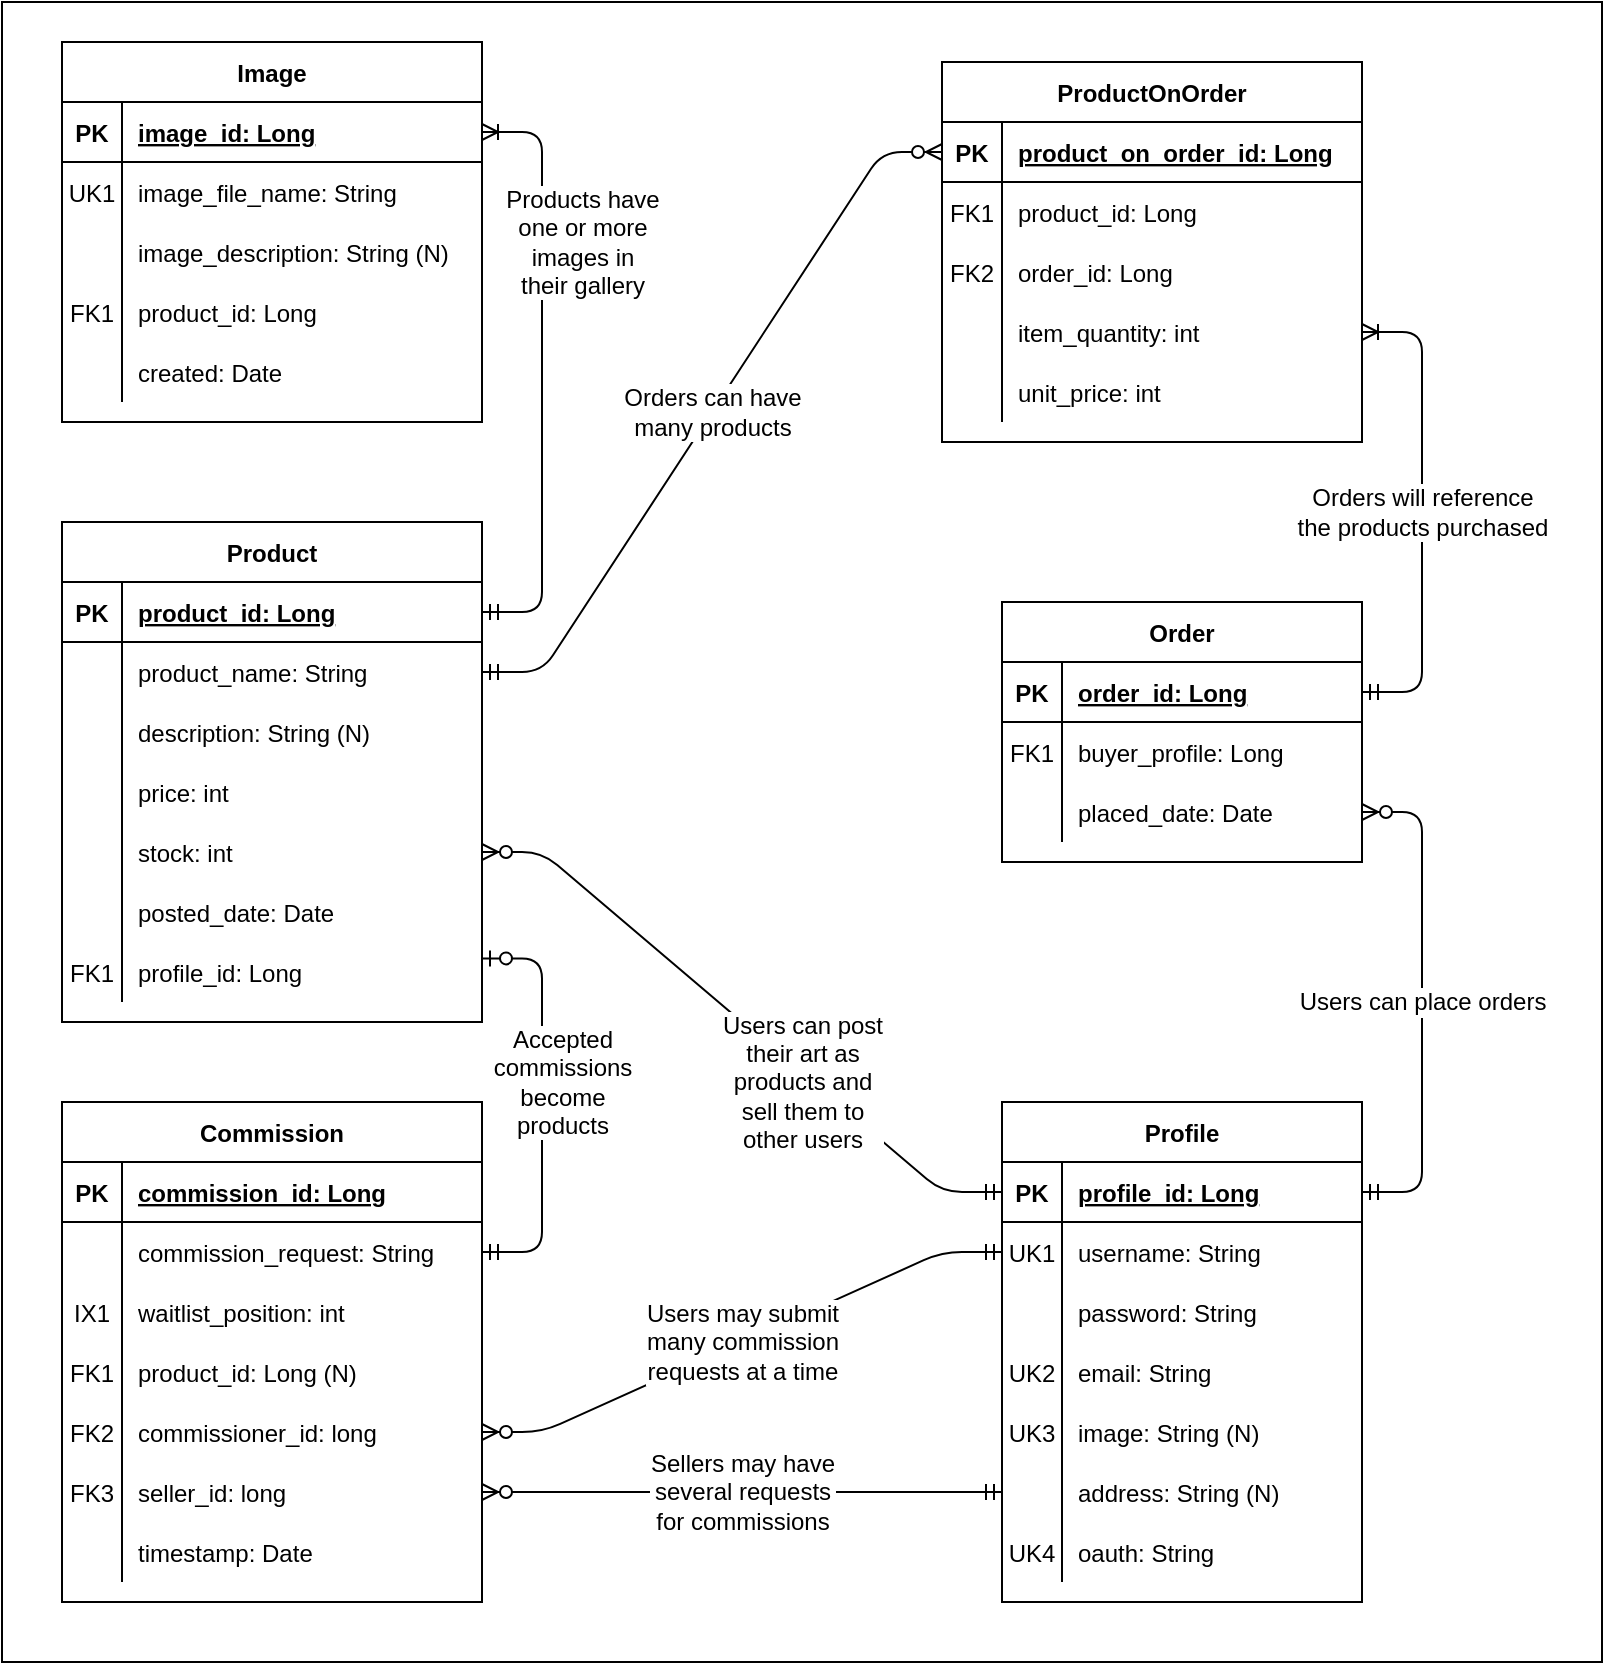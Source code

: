 <mxfile version="13.8.6" type="device"><diagram id="R2lEEEUBdFMjLlhIrx00" name="Page-1"><mxGraphModel dx="-278" dy="1862" grid="1" gridSize="10" guides="1" tooltips="1" connect="1" arrows="1" fold="1" page="1" pageScale="1" pageWidth="850" pageHeight="1100" math="0" shadow="0" extFonts="Permanent Marker^https://fonts.googleapis.com/css?family=Permanent+Marker"><root><mxCell id="0"/><mxCell id="1" parent="0"/><mxCell id="XeQUEniWbdZxxyKvt_oI-1" value="" style="rounded=0;whiteSpace=wrap;html=1;" parent="1" vertex="1"><mxGeometry x="2000" y="-40" width="800" height="830" as="geometry"/></mxCell><mxCell id="XeQUEniWbdZxxyKvt_oI-2" value="Users can place orders" style="edgeStyle=entityRelationEdgeStyle;fontSize=12;html=1;endArrow=ERzeroToMany;startArrow=ERmandOne;exitX=1;exitY=0.5;exitDx=0;exitDy=0;entryX=1;entryY=0.5;entryDx=0;entryDy=0;" parent="1" source="XeQUEniWbdZxxyKvt_oI-36" target="XeQUEniWbdZxxyKvt_oI-32" edge="1"><mxGeometry width="100" height="100" relative="1" as="geometry"><mxPoint x="2610" y="380" as="sourcePoint"/><mxPoint x="2560" y="395" as="targetPoint"/></mxGeometry></mxCell><mxCell id="XeQUEniWbdZxxyKvt_oI-3" value="Users can post&lt;br&gt;their art as&lt;br&gt;products and&lt;br&gt;sell them to&lt;br&gt;other users" style="edgeStyle=entityRelationEdgeStyle;fontSize=12;html=1;endArrow=ERzeroToMany;startArrow=ERmandOne;exitX=0;exitY=0.5;exitDx=0;exitDy=0;entryX=1;entryY=0.5;entryDx=0;entryDy=0;" parent="1" source="XeQUEniWbdZxxyKvt_oI-36" target="XeQUEniWbdZxxyKvt_oI-70" edge="1"><mxGeometry x="-0.262" y="3" width="100" height="100" relative="1" as="geometry"><mxPoint x="2450" y="530" as="sourcePoint"/><mxPoint x="2270" y="245" as="targetPoint"/><mxPoint as="offset"/></mxGeometry></mxCell><mxCell id="XeQUEniWbdZxxyKvt_oI-6" value="Orders will reference&lt;br&gt;the products purchased" style="edgeStyle=entityRelationEdgeStyle;fontSize=12;html=1;endArrow=ERoneToMany;entryX=1;entryY=0.5;entryDx=0;entryDy=0;exitX=1;exitY=0.5;exitDx=0;exitDy=0;startArrow=ERmandOne;startFill=0;" parent="1" source="XeQUEniWbdZxxyKvt_oI-26" target="XeQUEniWbdZxxyKvt_oI-19" edge="1"><mxGeometry width="100" height="100" relative="1" as="geometry"><mxPoint x="2720" y="115" as="sourcePoint"/><mxPoint x="2620" y="-95" as="targetPoint"/></mxGeometry></mxCell><mxCell id="XeQUEniWbdZxxyKvt_oI-7" value="Products have&lt;br&gt;one or more&lt;br&gt;images in&lt;br&gt;their gallery" style="edgeStyle=entityRelationEdgeStyle;fontSize=12;html=1;endArrow=ERoneToMany;startArrow=ERmandOne;exitX=1;exitY=0.5;exitDx=0;exitDy=0;entryX=1;entryY=0.5;entryDx=0;entryDy=0;" parent="1" source="XeQUEniWbdZxxyKvt_oI-58" target="XeQUEniWbdZxxyKvt_oI-99" edge="1"><mxGeometry x="0.433" y="-20" width="100" height="100" relative="1" as="geometry"><mxPoint x="2300" y="40" as="sourcePoint"/><mxPoint x="2400" y="-60" as="targetPoint"/><mxPoint as="offset"/></mxGeometry></mxCell><mxCell id="XeQUEniWbdZxxyKvt_oI-9" value="ProductOnOrder" style="shape=table;startSize=30;container=1;collapsible=1;childLayout=tableLayout;fixedRows=1;rowLines=0;fontStyle=1;align=center;resizeLast=1;" parent="1" vertex="1"><mxGeometry x="2470" y="-10" width="210" height="190" as="geometry"/></mxCell><mxCell id="XeQUEniWbdZxxyKvt_oI-10" value="" style="shape=partialRectangle;collapsible=0;dropTarget=0;pointerEvents=0;fillColor=none;top=0;left=0;bottom=1;right=0;points=[[0,0.5],[1,0.5]];portConstraint=eastwest;" parent="XeQUEniWbdZxxyKvt_oI-9" vertex="1"><mxGeometry y="30" width="210" height="30" as="geometry"/></mxCell><mxCell id="XeQUEniWbdZxxyKvt_oI-11" value="PK" style="shape=partialRectangle;connectable=0;fillColor=none;top=0;left=0;bottom=0;right=0;fontStyle=1;overflow=hidden;" parent="XeQUEniWbdZxxyKvt_oI-10" vertex="1"><mxGeometry width="30" height="30" as="geometry"/></mxCell><mxCell id="XeQUEniWbdZxxyKvt_oI-12" value="product_on_order_id: Long" style="shape=partialRectangle;connectable=0;fillColor=none;top=0;left=0;bottom=0;right=0;align=left;spacingLeft=6;fontStyle=5;overflow=hidden;" parent="XeQUEniWbdZxxyKvt_oI-10" vertex="1"><mxGeometry x="30" width="180" height="30" as="geometry"/></mxCell><mxCell id="XeQUEniWbdZxxyKvt_oI-13" value="" style="shape=partialRectangle;collapsible=0;dropTarget=0;pointerEvents=0;fillColor=none;top=0;left=0;bottom=0;right=0;points=[[0,0.5],[1,0.5]];portConstraint=eastwest;" parent="XeQUEniWbdZxxyKvt_oI-9" vertex="1"><mxGeometry y="60" width="210" height="30" as="geometry"/></mxCell><mxCell id="XeQUEniWbdZxxyKvt_oI-14" value="FK1" style="shape=partialRectangle;connectable=0;fillColor=none;top=0;left=0;bottom=0;right=0;editable=1;overflow=hidden;" parent="XeQUEniWbdZxxyKvt_oI-13" vertex="1"><mxGeometry width="30" height="30" as="geometry"/></mxCell><mxCell id="XeQUEniWbdZxxyKvt_oI-15" value="product_id: Long" style="shape=partialRectangle;connectable=0;fillColor=none;top=0;left=0;bottom=0;right=0;align=left;spacingLeft=6;overflow=hidden;" parent="XeQUEniWbdZxxyKvt_oI-13" vertex="1"><mxGeometry x="30" width="180" height="30" as="geometry"/></mxCell><mxCell id="XeQUEniWbdZxxyKvt_oI-16" value="" style="shape=partialRectangle;collapsible=0;dropTarget=0;pointerEvents=0;fillColor=none;top=0;left=0;bottom=0;right=0;points=[[0,0.5],[1,0.5]];portConstraint=eastwest;" parent="XeQUEniWbdZxxyKvt_oI-9" vertex="1"><mxGeometry y="90" width="210" height="30" as="geometry"/></mxCell><mxCell id="XeQUEniWbdZxxyKvt_oI-17" value="FK2" style="shape=partialRectangle;connectable=0;fillColor=none;top=0;left=0;bottom=0;right=0;editable=1;overflow=hidden;" parent="XeQUEniWbdZxxyKvt_oI-16" vertex="1"><mxGeometry width="30" height="30" as="geometry"/></mxCell><mxCell id="XeQUEniWbdZxxyKvt_oI-18" value="order_id: Long" style="shape=partialRectangle;connectable=0;fillColor=none;top=0;left=0;bottom=0;right=0;align=left;spacingLeft=6;overflow=hidden;" parent="XeQUEniWbdZxxyKvt_oI-16" vertex="1"><mxGeometry x="30" width="180" height="30" as="geometry"/></mxCell><mxCell id="XeQUEniWbdZxxyKvt_oI-19" value="" style="shape=partialRectangle;collapsible=0;dropTarget=0;pointerEvents=0;fillColor=none;top=0;left=0;bottom=0;right=0;points=[[0,0.5],[1,0.5]];portConstraint=eastwest;" parent="XeQUEniWbdZxxyKvt_oI-9" vertex="1"><mxGeometry y="120" width="210" height="30" as="geometry"/></mxCell><mxCell id="XeQUEniWbdZxxyKvt_oI-20" value="" style="shape=partialRectangle;connectable=0;fillColor=none;top=0;left=0;bottom=0;right=0;editable=1;overflow=hidden;" parent="XeQUEniWbdZxxyKvt_oI-19" vertex="1"><mxGeometry width="30" height="30" as="geometry"/></mxCell><mxCell id="XeQUEniWbdZxxyKvt_oI-21" value="item_quantity: int" style="shape=partialRectangle;connectable=0;fillColor=none;top=0;left=0;bottom=0;right=0;align=left;spacingLeft=6;overflow=hidden;" parent="XeQUEniWbdZxxyKvt_oI-19" vertex="1"><mxGeometry x="30" width="180" height="30" as="geometry"/></mxCell><mxCell id="XeQUEniWbdZxxyKvt_oI-22" value="" style="shape=partialRectangle;collapsible=0;dropTarget=0;pointerEvents=0;fillColor=none;top=0;left=0;bottom=0;right=0;points=[[0,0.5],[1,0.5]];portConstraint=eastwest;" parent="XeQUEniWbdZxxyKvt_oI-9" vertex="1"><mxGeometry y="150" width="210" height="30" as="geometry"/></mxCell><mxCell id="XeQUEniWbdZxxyKvt_oI-23" value="" style="shape=partialRectangle;connectable=0;fillColor=none;top=0;left=0;bottom=0;right=0;editable=1;overflow=hidden;" parent="XeQUEniWbdZxxyKvt_oI-22" vertex="1"><mxGeometry width="30" height="30" as="geometry"/></mxCell><mxCell id="XeQUEniWbdZxxyKvt_oI-24" value="unit_price: int" style="shape=partialRectangle;connectable=0;fillColor=none;top=0;left=0;bottom=0;right=0;align=left;spacingLeft=6;overflow=hidden;" parent="XeQUEniWbdZxxyKvt_oI-22" vertex="1"><mxGeometry x="30" width="180" height="30" as="geometry"/></mxCell><mxCell id="XeQUEniWbdZxxyKvt_oI-25" value="Order" style="shape=table;startSize=30;container=1;collapsible=1;childLayout=tableLayout;fixedRows=1;rowLines=0;fontStyle=1;align=center;resizeLast=1;" parent="1" vertex="1"><mxGeometry x="2500" y="260" width="180" height="130" as="geometry"/></mxCell><mxCell id="XeQUEniWbdZxxyKvt_oI-26" value="" style="shape=partialRectangle;collapsible=0;dropTarget=0;pointerEvents=0;fillColor=none;top=0;left=0;bottom=1;right=0;points=[[0,0.5],[1,0.5]];portConstraint=eastwest;" parent="XeQUEniWbdZxxyKvt_oI-25" vertex="1"><mxGeometry y="30" width="180" height="30" as="geometry"/></mxCell><mxCell id="XeQUEniWbdZxxyKvt_oI-27" value="PK" style="shape=partialRectangle;connectable=0;fillColor=none;top=0;left=0;bottom=0;right=0;fontStyle=1;overflow=hidden;" parent="XeQUEniWbdZxxyKvt_oI-26" vertex="1"><mxGeometry width="30" height="30" as="geometry"/></mxCell><mxCell id="XeQUEniWbdZxxyKvt_oI-28" value="order_id: Long" style="shape=partialRectangle;connectable=0;fillColor=none;top=0;left=0;bottom=0;right=0;align=left;spacingLeft=6;fontStyle=5;overflow=hidden;" parent="XeQUEniWbdZxxyKvt_oI-26" vertex="1"><mxGeometry x="30" width="150" height="30" as="geometry"/></mxCell><mxCell id="XeQUEniWbdZxxyKvt_oI-29" value="" style="shape=partialRectangle;collapsible=0;dropTarget=0;pointerEvents=0;fillColor=none;top=0;left=0;bottom=0;right=0;points=[[0,0.5],[1,0.5]];portConstraint=eastwest;" parent="XeQUEniWbdZxxyKvt_oI-25" vertex="1"><mxGeometry y="60" width="180" height="30" as="geometry"/></mxCell><mxCell id="XeQUEniWbdZxxyKvt_oI-30" value="FK1" style="shape=partialRectangle;connectable=0;fillColor=none;top=0;left=0;bottom=0;right=0;editable=1;overflow=hidden;" parent="XeQUEniWbdZxxyKvt_oI-29" vertex="1"><mxGeometry width="30" height="30" as="geometry"/></mxCell><mxCell id="XeQUEniWbdZxxyKvt_oI-31" value="buyer_profile: Long" style="shape=partialRectangle;connectable=0;fillColor=none;top=0;left=0;bottom=0;right=0;align=left;spacingLeft=6;overflow=hidden;" parent="XeQUEniWbdZxxyKvt_oI-29" vertex="1"><mxGeometry x="30" width="150" height="30" as="geometry"/></mxCell><mxCell id="XeQUEniWbdZxxyKvt_oI-32" value="" style="shape=partialRectangle;collapsible=0;dropTarget=0;pointerEvents=0;fillColor=none;top=0;left=0;bottom=0;right=0;points=[[0,0.5],[1,0.5]];portConstraint=eastwest;" parent="XeQUEniWbdZxxyKvt_oI-25" vertex="1"><mxGeometry y="90" width="180" height="30" as="geometry"/></mxCell><mxCell id="XeQUEniWbdZxxyKvt_oI-33" value="" style="shape=partialRectangle;connectable=0;fillColor=none;top=0;left=0;bottom=0;right=0;editable=1;overflow=hidden;" parent="XeQUEniWbdZxxyKvt_oI-32" vertex="1"><mxGeometry width="30" height="30" as="geometry"/></mxCell><mxCell id="XeQUEniWbdZxxyKvt_oI-34" value="placed_date: Date" style="shape=partialRectangle;connectable=0;fillColor=none;top=0;left=0;bottom=0;right=0;align=left;spacingLeft=6;overflow=hidden;" parent="XeQUEniWbdZxxyKvt_oI-32" vertex="1"><mxGeometry x="30" width="150" height="30" as="geometry"/></mxCell><mxCell id="XeQUEniWbdZxxyKvt_oI-35" value="Profile" style="shape=table;startSize=30;container=1;collapsible=1;childLayout=tableLayout;fixedRows=1;rowLines=0;fontStyle=1;align=center;resizeLast=1;" parent="1" vertex="1"><mxGeometry x="2500" y="510" width="180" height="250" as="geometry"/></mxCell><mxCell id="XeQUEniWbdZxxyKvt_oI-36" value="" style="shape=partialRectangle;collapsible=0;dropTarget=0;pointerEvents=0;fillColor=none;top=0;left=0;bottom=1;right=0;points=[[0,0.5],[1,0.5]];portConstraint=eastwest;" parent="XeQUEniWbdZxxyKvt_oI-35" vertex="1"><mxGeometry y="30" width="180" height="30" as="geometry"/></mxCell><mxCell id="XeQUEniWbdZxxyKvt_oI-37" value="PK" style="shape=partialRectangle;connectable=0;fillColor=none;top=0;left=0;bottom=0;right=0;fontStyle=1;overflow=hidden;" parent="XeQUEniWbdZxxyKvt_oI-36" vertex="1"><mxGeometry width="30" height="30" as="geometry"/></mxCell><mxCell id="XeQUEniWbdZxxyKvt_oI-38" value="profile_id: Long" style="shape=partialRectangle;connectable=0;fillColor=none;top=0;left=0;bottom=0;right=0;align=left;spacingLeft=6;fontStyle=5;overflow=hidden;" parent="XeQUEniWbdZxxyKvt_oI-36" vertex="1"><mxGeometry x="30" width="150" height="30" as="geometry"/></mxCell><mxCell id="XeQUEniWbdZxxyKvt_oI-39" value="" style="shape=partialRectangle;collapsible=0;dropTarget=0;pointerEvents=0;fillColor=none;top=0;left=0;bottom=0;right=0;points=[[0,0.5],[1,0.5]];portConstraint=eastwest;" parent="XeQUEniWbdZxxyKvt_oI-35" vertex="1"><mxGeometry y="60" width="180" height="30" as="geometry"/></mxCell><mxCell id="XeQUEniWbdZxxyKvt_oI-40" value="UK1" style="shape=partialRectangle;connectable=0;fillColor=none;top=0;left=0;bottom=0;right=0;editable=1;overflow=hidden;" parent="XeQUEniWbdZxxyKvt_oI-39" vertex="1"><mxGeometry width="30" height="30" as="geometry"/></mxCell><mxCell id="XeQUEniWbdZxxyKvt_oI-41" value="username: String" style="shape=partialRectangle;connectable=0;fillColor=none;top=0;left=0;bottom=0;right=0;align=left;spacingLeft=6;overflow=hidden;" parent="XeQUEniWbdZxxyKvt_oI-39" vertex="1"><mxGeometry x="30" width="150" height="30" as="geometry"/></mxCell><mxCell id="XeQUEniWbdZxxyKvt_oI-42" value="" style="shape=partialRectangle;collapsible=0;dropTarget=0;pointerEvents=0;fillColor=none;top=0;left=0;bottom=0;right=0;points=[[0,0.5],[1,0.5]];portConstraint=eastwest;" parent="XeQUEniWbdZxxyKvt_oI-35" vertex="1"><mxGeometry y="90" width="180" height="30" as="geometry"/></mxCell><mxCell id="XeQUEniWbdZxxyKvt_oI-43" value="" style="shape=partialRectangle;connectable=0;fillColor=none;top=0;left=0;bottom=0;right=0;editable=1;overflow=hidden;" parent="XeQUEniWbdZxxyKvt_oI-42" vertex="1"><mxGeometry width="30" height="30" as="geometry"/></mxCell><mxCell id="XeQUEniWbdZxxyKvt_oI-44" value="password: String" style="shape=partialRectangle;connectable=0;fillColor=none;top=0;left=0;bottom=0;right=0;align=left;spacingLeft=6;overflow=hidden;" parent="XeQUEniWbdZxxyKvt_oI-42" vertex="1"><mxGeometry x="30" width="150" height="30" as="geometry"/></mxCell><mxCell id="XeQUEniWbdZxxyKvt_oI-45" value="" style="shape=partialRectangle;collapsible=0;dropTarget=0;pointerEvents=0;fillColor=none;top=0;left=0;bottom=0;right=0;points=[[0,0.5],[1,0.5]];portConstraint=eastwest;" parent="XeQUEniWbdZxxyKvt_oI-35" vertex="1"><mxGeometry y="120" width="180" height="30" as="geometry"/></mxCell><mxCell id="XeQUEniWbdZxxyKvt_oI-46" value="UK2" style="shape=partialRectangle;connectable=0;fillColor=none;top=0;left=0;bottom=0;right=0;editable=1;overflow=hidden;" parent="XeQUEniWbdZxxyKvt_oI-45" vertex="1"><mxGeometry width="30" height="30" as="geometry"/></mxCell><mxCell id="XeQUEniWbdZxxyKvt_oI-47" value="email: String" style="shape=partialRectangle;connectable=0;fillColor=none;top=0;left=0;bottom=0;right=0;align=left;spacingLeft=6;overflow=hidden;" parent="XeQUEniWbdZxxyKvt_oI-45" vertex="1"><mxGeometry x="30" width="150" height="30" as="geometry"/></mxCell><mxCell id="XeQUEniWbdZxxyKvt_oI-48" value="" style="shape=partialRectangle;collapsible=0;dropTarget=0;pointerEvents=0;fillColor=none;top=0;left=0;bottom=0;right=0;points=[[0,0.5],[1,0.5]];portConstraint=eastwest;" parent="XeQUEniWbdZxxyKvt_oI-35" vertex="1"><mxGeometry y="150" width="180" height="30" as="geometry"/></mxCell><mxCell id="XeQUEniWbdZxxyKvt_oI-49" value="UK3" style="shape=partialRectangle;connectable=0;fillColor=none;top=0;left=0;bottom=0;right=0;editable=1;overflow=hidden;" parent="XeQUEniWbdZxxyKvt_oI-48" vertex="1"><mxGeometry width="30" height="30" as="geometry"/></mxCell><mxCell id="XeQUEniWbdZxxyKvt_oI-50" value="image: String (N)" style="shape=partialRectangle;connectable=0;fillColor=none;top=0;left=0;bottom=0;right=0;align=left;spacingLeft=6;overflow=hidden;" parent="XeQUEniWbdZxxyKvt_oI-48" vertex="1"><mxGeometry x="30" width="150" height="30" as="geometry"/></mxCell><mxCell id="XeQUEniWbdZxxyKvt_oI-51" value="" style="shape=partialRectangle;collapsible=0;dropTarget=0;pointerEvents=0;fillColor=none;top=0;left=0;bottom=0;right=0;points=[[0,0.5],[1,0.5]];portConstraint=eastwest;" parent="XeQUEniWbdZxxyKvt_oI-35" vertex="1"><mxGeometry y="180" width="180" height="30" as="geometry"/></mxCell><mxCell id="XeQUEniWbdZxxyKvt_oI-52" value="" style="shape=partialRectangle;connectable=0;fillColor=none;top=0;left=0;bottom=0;right=0;editable=1;overflow=hidden;" parent="XeQUEniWbdZxxyKvt_oI-51" vertex="1"><mxGeometry width="30" height="30" as="geometry"/></mxCell><mxCell id="XeQUEniWbdZxxyKvt_oI-53" value="address: String (N)" style="shape=partialRectangle;connectable=0;fillColor=none;top=0;left=0;bottom=0;right=0;align=left;spacingLeft=6;overflow=hidden;" parent="XeQUEniWbdZxxyKvt_oI-51" vertex="1"><mxGeometry x="30" width="150" height="30" as="geometry"/></mxCell><mxCell id="XeQUEniWbdZxxyKvt_oI-54" value="" style="shape=partialRectangle;collapsible=0;dropTarget=0;pointerEvents=0;fillColor=none;top=0;left=0;bottom=0;right=0;points=[[0,0.5],[1,0.5]];portConstraint=eastwest;" parent="XeQUEniWbdZxxyKvt_oI-35" vertex="1"><mxGeometry y="210" width="180" height="30" as="geometry"/></mxCell><mxCell id="XeQUEniWbdZxxyKvt_oI-55" value="UK4" style="shape=partialRectangle;connectable=0;fillColor=none;top=0;left=0;bottom=0;right=0;editable=1;overflow=hidden;" parent="XeQUEniWbdZxxyKvt_oI-54" vertex="1"><mxGeometry width="30" height="30" as="geometry"/></mxCell><mxCell id="XeQUEniWbdZxxyKvt_oI-56" value="oauth: String" style="shape=partialRectangle;connectable=0;fillColor=none;top=0;left=0;bottom=0;right=0;align=left;spacingLeft=6;overflow=hidden;" parent="XeQUEniWbdZxxyKvt_oI-54" vertex="1"><mxGeometry x="30" width="150" height="30" as="geometry"/></mxCell><mxCell id="XeQUEniWbdZxxyKvt_oI-57" value="Product" style="shape=table;startSize=30;container=1;collapsible=1;childLayout=tableLayout;fixedRows=1;rowLines=0;fontStyle=1;align=center;resizeLast=1;" parent="1" vertex="1"><mxGeometry x="2030" y="220" width="210" height="250" as="geometry"/></mxCell><mxCell id="XeQUEniWbdZxxyKvt_oI-58" value="" style="shape=partialRectangle;collapsible=0;dropTarget=0;pointerEvents=0;fillColor=none;top=0;left=0;bottom=1;right=0;points=[[0,0.5],[1,0.5]];portConstraint=eastwest;" parent="XeQUEniWbdZxxyKvt_oI-57" vertex="1"><mxGeometry y="30" width="210" height="30" as="geometry"/></mxCell><mxCell id="XeQUEniWbdZxxyKvt_oI-59" value="PK" style="shape=partialRectangle;connectable=0;fillColor=none;top=0;left=0;bottom=0;right=0;fontStyle=1;overflow=hidden;" parent="XeQUEniWbdZxxyKvt_oI-58" vertex="1"><mxGeometry width="30" height="30" as="geometry"/></mxCell><mxCell id="XeQUEniWbdZxxyKvt_oI-60" value="product_id: Long" style="shape=partialRectangle;connectable=0;fillColor=none;top=0;left=0;bottom=0;right=0;align=left;spacingLeft=6;fontStyle=5;overflow=hidden;" parent="XeQUEniWbdZxxyKvt_oI-58" vertex="1"><mxGeometry x="30" width="180" height="30" as="geometry"/></mxCell><mxCell id="XeQUEniWbdZxxyKvt_oI-61" value="" style="shape=partialRectangle;collapsible=0;dropTarget=0;pointerEvents=0;fillColor=none;top=0;left=0;bottom=0;right=0;points=[[0,0.5],[1,0.5]];portConstraint=eastwest;" parent="XeQUEniWbdZxxyKvt_oI-57" vertex="1"><mxGeometry y="60" width="210" height="30" as="geometry"/></mxCell><mxCell id="XeQUEniWbdZxxyKvt_oI-62" value="" style="shape=partialRectangle;connectable=0;fillColor=none;top=0;left=0;bottom=0;right=0;editable=1;overflow=hidden;" parent="XeQUEniWbdZxxyKvt_oI-61" vertex="1"><mxGeometry width="30" height="30" as="geometry"/></mxCell><mxCell id="XeQUEniWbdZxxyKvt_oI-63" value="product_name: String" style="shape=partialRectangle;connectable=0;fillColor=none;top=0;left=0;bottom=0;right=0;align=left;spacingLeft=6;overflow=hidden;" parent="XeQUEniWbdZxxyKvt_oI-61" vertex="1"><mxGeometry x="30" width="180" height="30" as="geometry"/></mxCell><mxCell id="XeQUEniWbdZxxyKvt_oI-64" value="" style="shape=partialRectangle;collapsible=0;dropTarget=0;pointerEvents=0;fillColor=none;top=0;left=0;bottom=0;right=0;points=[[0,0.5],[1,0.5]];portConstraint=eastwest;" parent="XeQUEniWbdZxxyKvt_oI-57" vertex="1"><mxGeometry y="90" width="210" height="30" as="geometry"/></mxCell><mxCell id="XeQUEniWbdZxxyKvt_oI-65" value="" style="shape=partialRectangle;connectable=0;fillColor=none;top=0;left=0;bottom=0;right=0;editable=1;overflow=hidden;" parent="XeQUEniWbdZxxyKvt_oI-64" vertex="1"><mxGeometry width="30" height="30" as="geometry"/></mxCell><mxCell id="XeQUEniWbdZxxyKvt_oI-66" value="description: String (N)" style="shape=partialRectangle;connectable=0;fillColor=none;top=0;left=0;bottom=0;right=0;align=left;spacingLeft=6;overflow=hidden;" parent="XeQUEniWbdZxxyKvt_oI-64" vertex="1"><mxGeometry x="30" width="180" height="30" as="geometry"/></mxCell><mxCell id="XeQUEniWbdZxxyKvt_oI-67" value="" style="shape=partialRectangle;collapsible=0;dropTarget=0;pointerEvents=0;fillColor=none;top=0;left=0;bottom=0;right=0;points=[[0,0.5],[1,0.5]];portConstraint=eastwest;" parent="XeQUEniWbdZxxyKvt_oI-57" vertex="1"><mxGeometry y="120" width="210" height="30" as="geometry"/></mxCell><mxCell id="XeQUEniWbdZxxyKvt_oI-68" value="" style="shape=partialRectangle;connectable=0;fillColor=none;top=0;left=0;bottom=0;right=0;editable=1;overflow=hidden;" parent="XeQUEniWbdZxxyKvt_oI-67" vertex="1"><mxGeometry width="30" height="30" as="geometry"/></mxCell><mxCell id="XeQUEniWbdZxxyKvt_oI-69" value="price: int" style="shape=partialRectangle;connectable=0;fillColor=none;top=0;left=0;bottom=0;right=0;align=left;spacingLeft=6;overflow=hidden;" parent="XeQUEniWbdZxxyKvt_oI-67" vertex="1"><mxGeometry x="30" width="180" height="30" as="geometry"/></mxCell><mxCell id="XeQUEniWbdZxxyKvt_oI-70" value="" style="shape=partialRectangle;collapsible=0;dropTarget=0;pointerEvents=0;fillColor=none;top=0;left=0;bottom=0;right=0;points=[[0,0.5],[1,0.5]];portConstraint=eastwest;" parent="XeQUEniWbdZxxyKvt_oI-57" vertex="1"><mxGeometry y="150" width="210" height="30" as="geometry"/></mxCell><mxCell id="XeQUEniWbdZxxyKvt_oI-71" value="" style="shape=partialRectangle;connectable=0;fillColor=none;top=0;left=0;bottom=0;right=0;editable=1;overflow=hidden;" parent="XeQUEniWbdZxxyKvt_oI-70" vertex="1"><mxGeometry width="30" height="30" as="geometry"/></mxCell><mxCell id="XeQUEniWbdZxxyKvt_oI-72" value="stock: int" style="shape=partialRectangle;connectable=0;fillColor=none;top=0;left=0;bottom=0;right=0;align=left;spacingLeft=6;overflow=hidden;" parent="XeQUEniWbdZxxyKvt_oI-70" vertex="1"><mxGeometry x="30" width="180" height="30" as="geometry"/></mxCell><mxCell id="XeQUEniWbdZxxyKvt_oI-73" value="" style="shape=partialRectangle;collapsible=0;dropTarget=0;pointerEvents=0;fillColor=none;top=0;left=0;bottom=0;right=0;points=[[0,0.5],[1,0.5]];portConstraint=eastwest;" parent="XeQUEniWbdZxxyKvt_oI-57" vertex="1"><mxGeometry y="180" width="210" height="30" as="geometry"/></mxCell><mxCell id="XeQUEniWbdZxxyKvt_oI-74" value="" style="shape=partialRectangle;connectable=0;fillColor=none;top=0;left=0;bottom=0;right=0;editable=1;overflow=hidden;" parent="XeQUEniWbdZxxyKvt_oI-73" vertex="1"><mxGeometry width="30" height="30" as="geometry"/></mxCell><mxCell id="XeQUEniWbdZxxyKvt_oI-75" value="posted_date: Date" style="shape=partialRectangle;connectable=0;fillColor=none;top=0;left=0;bottom=0;right=0;align=left;spacingLeft=6;overflow=hidden;" parent="XeQUEniWbdZxxyKvt_oI-73" vertex="1"><mxGeometry x="30" width="180" height="30" as="geometry"/></mxCell><mxCell id="XeQUEniWbdZxxyKvt_oI-76" value="" style="shape=partialRectangle;collapsible=0;dropTarget=0;pointerEvents=0;fillColor=none;top=0;left=0;bottom=0;right=0;points=[[0,0.5],[1,0.5]];portConstraint=eastwest;" parent="XeQUEniWbdZxxyKvt_oI-57" vertex="1"><mxGeometry y="210" width="210" height="30" as="geometry"/></mxCell><mxCell id="XeQUEniWbdZxxyKvt_oI-77" value="FK1" style="shape=partialRectangle;connectable=0;fillColor=none;top=0;left=0;bottom=0;right=0;editable=1;overflow=hidden;" parent="XeQUEniWbdZxxyKvt_oI-76" vertex="1"><mxGeometry width="30" height="30" as="geometry"/></mxCell><mxCell id="XeQUEniWbdZxxyKvt_oI-78" value="profile_id: Long" style="shape=partialRectangle;connectable=0;fillColor=none;top=0;left=0;bottom=0;right=0;align=left;spacingLeft=6;overflow=hidden;" parent="XeQUEniWbdZxxyKvt_oI-76" vertex="1"><mxGeometry x="30" width="180" height="30" as="geometry"/></mxCell><mxCell id="XeQUEniWbdZxxyKvt_oI-79" value="Commission" style="shape=table;startSize=30;container=1;collapsible=1;childLayout=tableLayout;fixedRows=1;rowLines=0;fontStyle=1;align=center;resizeLast=1;" parent="1" vertex="1"><mxGeometry x="2030" y="510" width="210" height="250" as="geometry"/></mxCell><mxCell id="XeQUEniWbdZxxyKvt_oI-80" value="" style="shape=partialRectangle;collapsible=0;dropTarget=0;pointerEvents=0;fillColor=none;top=0;left=0;bottom=1;right=0;points=[[0,0.5],[1,0.5]];portConstraint=eastwest;" parent="XeQUEniWbdZxxyKvt_oI-79" vertex="1"><mxGeometry y="30" width="210" height="30" as="geometry"/></mxCell><mxCell id="XeQUEniWbdZxxyKvt_oI-81" value="PK" style="shape=partialRectangle;connectable=0;fillColor=none;top=0;left=0;bottom=0;right=0;fontStyle=1;overflow=hidden;" parent="XeQUEniWbdZxxyKvt_oI-80" vertex="1"><mxGeometry width="30" height="30" as="geometry"/></mxCell><mxCell id="XeQUEniWbdZxxyKvt_oI-82" value="commission_id: Long" style="shape=partialRectangle;connectable=0;fillColor=none;top=0;left=0;bottom=0;right=0;align=left;spacingLeft=6;fontStyle=5;overflow=hidden;" parent="XeQUEniWbdZxxyKvt_oI-80" vertex="1"><mxGeometry x="30" width="180" height="30" as="geometry"/></mxCell><mxCell id="XeQUEniWbdZxxyKvt_oI-83" value="" style="shape=partialRectangle;collapsible=0;dropTarget=0;pointerEvents=0;fillColor=none;top=0;left=0;bottom=0;right=0;points=[[0,0.5],[1,0.5]];portConstraint=eastwest;" parent="XeQUEniWbdZxxyKvt_oI-79" vertex="1"><mxGeometry y="60" width="210" height="30" as="geometry"/></mxCell><mxCell id="XeQUEniWbdZxxyKvt_oI-84" value="" style="shape=partialRectangle;connectable=0;fillColor=none;top=0;left=0;bottom=0;right=0;editable=1;overflow=hidden;" parent="XeQUEniWbdZxxyKvt_oI-83" vertex="1"><mxGeometry width="30" height="30" as="geometry"/></mxCell><mxCell id="XeQUEniWbdZxxyKvt_oI-85" value="commission_request: String" style="shape=partialRectangle;connectable=0;fillColor=none;top=0;left=0;bottom=0;right=0;align=left;spacingLeft=6;overflow=hidden;" parent="XeQUEniWbdZxxyKvt_oI-83" vertex="1"><mxGeometry x="30" width="180" height="30" as="geometry"/></mxCell><mxCell id="XeQUEniWbdZxxyKvt_oI-86" value="" style="shape=partialRectangle;collapsible=0;dropTarget=0;pointerEvents=0;fillColor=none;top=0;left=0;bottom=0;right=0;points=[[0,0.5],[1,0.5]];portConstraint=eastwest;" parent="XeQUEniWbdZxxyKvt_oI-79" vertex="1"><mxGeometry y="90" width="210" height="30" as="geometry"/></mxCell><mxCell id="XeQUEniWbdZxxyKvt_oI-87" value="IX1" style="shape=partialRectangle;connectable=0;fillColor=none;top=0;left=0;bottom=0;right=0;editable=1;overflow=hidden;" parent="XeQUEniWbdZxxyKvt_oI-86" vertex="1"><mxGeometry width="30" height="30" as="geometry"/></mxCell><mxCell id="XeQUEniWbdZxxyKvt_oI-88" value="waitlist_position: int" style="shape=partialRectangle;connectable=0;fillColor=none;top=0;left=0;bottom=0;right=0;align=left;spacingLeft=6;overflow=hidden;" parent="XeQUEniWbdZxxyKvt_oI-86" vertex="1"><mxGeometry x="30" width="180" height="30" as="geometry"/></mxCell><mxCell id="XeQUEniWbdZxxyKvt_oI-89" value="" style="shape=partialRectangle;collapsible=0;dropTarget=0;pointerEvents=0;fillColor=none;top=0;left=0;bottom=0;right=0;points=[[0,0.5],[1,0.5]];portConstraint=eastwest;" parent="XeQUEniWbdZxxyKvt_oI-79" vertex="1"><mxGeometry y="120" width="210" height="30" as="geometry"/></mxCell><mxCell id="XeQUEniWbdZxxyKvt_oI-90" value="FK1" style="shape=partialRectangle;connectable=0;fillColor=none;top=0;left=0;bottom=0;right=0;editable=1;overflow=hidden;" parent="XeQUEniWbdZxxyKvt_oI-89" vertex="1"><mxGeometry width="30" height="30" as="geometry"/></mxCell><mxCell id="XeQUEniWbdZxxyKvt_oI-91" value="product_id: Long (N)" style="shape=partialRectangle;connectable=0;fillColor=none;top=0;left=0;bottom=0;right=0;align=left;spacingLeft=6;overflow=hidden;" parent="XeQUEniWbdZxxyKvt_oI-89" vertex="1"><mxGeometry x="30" width="180" height="30" as="geometry"/></mxCell><mxCell id="XeQUEniWbdZxxyKvt_oI-92" value="" style="shape=partialRectangle;collapsible=0;dropTarget=0;pointerEvents=0;fillColor=none;top=0;left=0;bottom=0;right=0;points=[[0,0.5],[1,0.5]];portConstraint=eastwest;" parent="XeQUEniWbdZxxyKvt_oI-79" vertex="1"><mxGeometry y="150" width="210" height="30" as="geometry"/></mxCell><mxCell id="XeQUEniWbdZxxyKvt_oI-93" value="FK2" style="shape=partialRectangle;connectable=0;fillColor=none;top=0;left=0;bottom=0;right=0;editable=1;overflow=hidden;" parent="XeQUEniWbdZxxyKvt_oI-92" vertex="1"><mxGeometry width="30" height="30" as="geometry"/></mxCell><mxCell id="XeQUEniWbdZxxyKvt_oI-94" value="commissioner_id: long" style="shape=partialRectangle;connectable=0;fillColor=none;top=0;left=0;bottom=0;right=0;align=left;spacingLeft=6;overflow=hidden;" parent="XeQUEniWbdZxxyKvt_oI-92" vertex="1"><mxGeometry x="30" width="180" height="30" as="geometry"/></mxCell><mxCell id="XeQUEniWbdZxxyKvt_oI-114" value="" style="shape=partialRectangle;collapsible=0;dropTarget=0;pointerEvents=0;fillColor=none;top=0;left=0;bottom=0;right=0;points=[[0,0.5],[1,0.5]];portConstraint=eastwest;" parent="XeQUEniWbdZxxyKvt_oI-79" vertex="1"><mxGeometry y="180" width="210" height="30" as="geometry"/></mxCell><mxCell id="XeQUEniWbdZxxyKvt_oI-115" value="FK3" style="shape=partialRectangle;connectable=0;fillColor=none;top=0;left=0;bottom=0;right=0;editable=1;overflow=hidden;" parent="XeQUEniWbdZxxyKvt_oI-114" vertex="1"><mxGeometry width="30" height="30" as="geometry"/></mxCell><mxCell id="XeQUEniWbdZxxyKvt_oI-116" value="seller_id: long" style="shape=partialRectangle;connectable=0;fillColor=none;top=0;left=0;bottom=0;right=0;align=left;spacingLeft=6;overflow=hidden;" parent="XeQUEniWbdZxxyKvt_oI-114" vertex="1"><mxGeometry x="30" width="180" height="30" as="geometry"/></mxCell><mxCell id="XeQUEniWbdZxxyKvt_oI-95" value="" style="shape=partialRectangle;collapsible=0;dropTarget=0;pointerEvents=0;fillColor=none;top=0;left=0;bottom=0;right=0;points=[[0,0.5],[1,0.5]];portConstraint=eastwest;" parent="XeQUEniWbdZxxyKvt_oI-79" vertex="1"><mxGeometry y="210" width="210" height="30" as="geometry"/></mxCell><mxCell id="XeQUEniWbdZxxyKvt_oI-96" value="" style="shape=partialRectangle;connectable=0;fillColor=none;top=0;left=0;bottom=0;right=0;editable=1;overflow=hidden;" parent="XeQUEniWbdZxxyKvt_oI-95" vertex="1"><mxGeometry width="30" height="30" as="geometry"/></mxCell><mxCell id="XeQUEniWbdZxxyKvt_oI-97" value="timestamp: Date" style="shape=partialRectangle;connectable=0;fillColor=none;top=0;left=0;bottom=0;right=0;align=left;spacingLeft=6;overflow=hidden;" parent="XeQUEniWbdZxxyKvt_oI-95" vertex="1"><mxGeometry x="30" width="180" height="30" as="geometry"/></mxCell><mxCell id="XeQUEniWbdZxxyKvt_oI-98" value="Image" style="shape=table;startSize=30;container=1;collapsible=1;childLayout=tableLayout;fixedRows=1;rowLines=0;fontStyle=1;align=center;resizeLast=1;" parent="1" vertex="1"><mxGeometry x="2030" y="-20" width="210" height="190" as="geometry"/></mxCell><mxCell id="XeQUEniWbdZxxyKvt_oI-99" value="" style="shape=partialRectangle;collapsible=0;dropTarget=0;pointerEvents=0;fillColor=none;top=0;left=0;bottom=1;right=0;points=[[0,0.5],[1,0.5]];portConstraint=eastwest;" parent="XeQUEniWbdZxxyKvt_oI-98" vertex="1"><mxGeometry y="30" width="210" height="30" as="geometry"/></mxCell><mxCell id="XeQUEniWbdZxxyKvt_oI-100" value="PK" style="shape=partialRectangle;connectable=0;fillColor=none;top=0;left=0;bottom=0;right=0;fontStyle=1;overflow=hidden;" parent="XeQUEniWbdZxxyKvt_oI-99" vertex="1"><mxGeometry width="30" height="30" as="geometry"/></mxCell><mxCell id="XeQUEniWbdZxxyKvt_oI-101" value="image_id: Long" style="shape=partialRectangle;connectable=0;fillColor=none;top=0;left=0;bottom=0;right=0;align=left;spacingLeft=6;fontStyle=5;overflow=hidden;" parent="XeQUEniWbdZxxyKvt_oI-99" vertex="1"><mxGeometry x="30" width="180" height="30" as="geometry"/></mxCell><mxCell id="XeQUEniWbdZxxyKvt_oI-102" value="" style="shape=partialRectangle;collapsible=0;dropTarget=0;pointerEvents=0;fillColor=none;top=0;left=0;bottom=0;right=0;points=[[0,0.5],[1,0.5]];portConstraint=eastwest;" parent="XeQUEniWbdZxxyKvt_oI-98" vertex="1"><mxGeometry y="60" width="210" height="30" as="geometry"/></mxCell><mxCell id="XeQUEniWbdZxxyKvt_oI-103" value="UK1" style="shape=partialRectangle;connectable=0;fillColor=none;top=0;left=0;bottom=0;right=0;editable=1;overflow=hidden;" parent="XeQUEniWbdZxxyKvt_oI-102" vertex="1"><mxGeometry width="30" height="30" as="geometry"/></mxCell><mxCell id="XeQUEniWbdZxxyKvt_oI-104" value="image_file_name: String" style="shape=partialRectangle;connectable=0;fillColor=none;top=0;left=0;bottom=0;right=0;align=left;spacingLeft=6;overflow=hidden;" parent="XeQUEniWbdZxxyKvt_oI-102" vertex="1"><mxGeometry x="30" width="180" height="30" as="geometry"/></mxCell><mxCell id="XeQUEniWbdZxxyKvt_oI-105" value="" style="shape=partialRectangle;collapsible=0;dropTarget=0;pointerEvents=0;fillColor=none;top=0;left=0;bottom=0;right=0;points=[[0,0.5],[1,0.5]];portConstraint=eastwest;" parent="XeQUEniWbdZxxyKvt_oI-98" vertex="1"><mxGeometry y="90" width="210" height="30" as="geometry"/></mxCell><mxCell id="XeQUEniWbdZxxyKvt_oI-106" value="" style="shape=partialRectangle;connectable=0;fillColor=none;top=0;left=0;bottom=0;right=0;editable=1;overflow=hidden;" parent="XeQUEniWbdZxxyKvt_oI-105" vertex="1"><mxGeometry width="30" height="30" as="geometry"/></mxCell><mxCell id="XeQUEniWbdZxxyKvt_oI-107" value="image_description: String (N)" style="shape=partialRectangle;connectable=0;fillColor=none;top=0;left=0;bottom=0;right=0;align=left;spacingLeft=6;overflow=hidden;" parent="XeQUEniWbdZxxyKvt_oI-105" vertex="1"><mxGeometry x="30" width="180" height="30" as="geometry"/></mxCell><mxCell id="XeQUEniWbdZxxyKvt_oI-108" value="" style="shape=partialRectangle;collapsible=0;dropTarget=0;pointerEvents=0;fillColor=none;top=0;left=0;bottom=0;right=0;points=[[0,0.5],[1,0.5]];portConstraint=eastwest;" parent="XeQUEniWbdZxxyKvt_oI-98" vertex="1"><mxGeometry y="120" width="210" height="30" as="geometry"/></mxCell><mxCell id="XeQUEniWbdZxxyKvt_oI-109" value="FK1" style="shape=partialRectangle;connectable=0;fillColor=none;top=0;left=0;bottom=0;right=0;editable=1;overflow=hidden;" parent="XeQUEniWbdZxxyKvt_oI-108" vertex="1"><mxGeometry width="30" height="30" as="geometry"/></mxCell><mxCell id="XeQUEniWbdZxxyKvt_oI-110" value="product_id: Long" style="shape=partialRectangle;connectable=0;fillColor=none;top=0;left=0;bottom=0;right=0;align=left;spacingLeft=6;overflow=hidden;" parent="XeQUEniWbdZxxyKvt_oI-108" vertex="1"><mxGeometry x="30" width="180" height="30" as="geometry"/></mxCell><mxCell id="XeQUEniWbdZxxyKvt_oI-111" value="" style="shape=partialRectangle;collapsible=0;dropTarget=0;pointerEvents=0;fillColor=none;top=0;left=0;bottom=0;right=0;points=[[0,0.5],[1,0.5]];portConstraint=eastwest;" parent="XeQUEniWbdZxxyKvt_oI-98" vertex="1"><mxGeometry y="150" width="210" height="30" as="geometry"/></mxCell><mxCell id="XeQUEniWbdZxxyKvt_oI-112" value="" style="shape=partialRectangle;connectable=0;fillColor=none;top=0;left=0;bottom=0;right=0;editable=1;overflow=hidden;" parent="XeQUEniWbdZxxyKvt_oI-111" vertex="1"><mxGeometry width="30" height="30" as="geometry"/></mxCell><mxCell id="XeQUEniWbdZxxyKvt_oI-113" value="created: Date" style="shape=partialRectangle;connectable=0;fillColor=none;top=0;left=0;bottom=0;right=0;align=left;spacingLeft=6;overflow=hidden;" parent="XeQUEniWbdZxxyKvt_oI-111" vertex="1"><mxGeometry x="30" width="180" height="30" as="geometry"/></mxCell><mxCell id="XeQUEniWbdZxxyKvt_oI-117" value="Users may submit&lt;br&gt;many commission&lt;br&gt;requests at a time" style="edgeStyle=entityRelationEdgeStyle;fontSize=12;html=1;endArrow=ERzeroToMany;startArrow=ERmandOne;entryX=1;entryY=0.5;entryDx=0;entryDy=0;exitX=0;exitY=0.5;exitDx=0;exitDy=0;" parent="1" source="XeQUEniWbdZxxyKvt_oI-39" target="XeQUEniWbdZxxyKvt_oI-92" edge="1"><mxGeometry width="100" height="100" relative="1" as="geometry"><mxPoint x="1960" y="740" as="sourcePoint"/><mxPoint x="2060" y="640" as="targetPoint"/></mxGeometry></mxCell><mxCell id="XeQUEniWbdZxxyKvt_oI-118" value="Sellers may have&lt;br&gt;several requests&lt;br&gt;for commissions" style="edgeStyle=entityRelationEdgeStyle;fontSize=12;html=1;endArrow=ERzeroToMany;startArrow=ERmandOne;entryX=1;entryY=0.5;entryDx=0;entryDy=0;exitX=0;exitY=0.5;exitDx=0;exitDy=0;" parent="1" source="XeQUEniWbdZxxyKvt_oI-51" target="XeQUEniWbdZxxyKvt_oI-114" edge="1"><mxGeometry width="100" height="100" relative="1" as="geometry"><mxPoint x="1960" y="720" as="sourcePoint"/><mxPoint x="2060" y="620" as="targetPoint"/></mxGeometry></mxCell><mxCell id="XeQUEniWbdZxxyKvt_oI-4" value="Accepted&lt;br&gt;commissions&lt;br&gt;become&lt;br&gt;products" style="edgeStyle=entityRelationEdgeStyle;fontSize=12;html=1;endArrow=ERzeroToOne;startArrow=ERmandOne;exitX=1;exitY=0.5;exitDx=0;exitDy=0;entryX=1;entryY=0.273;entryDx=0;entryDy=0;entryPerimeter=0;" parent="1" source="XeQUEniWbdZxxyKvt_oI-83" target="XeQUEniWbdZxxyKvt_oI-76" edge="1"><mxGeometry x="0.112" y="-10" width="100" height="100" relative="1" as="geometry"><mxPoint x="2330" y="470" as="sourcePoint"/><mxPoint x="2330" y="645" as="targetPoint"/><mxPoint as="offset"/></mxGeometry></mxCell><mxCell id="XeQUEniWbdZxxyKvt_oI-119" value="Orders can have&lt;br&gt;many products" style="edgeStyle=entityRelationEdgeStyle;fontSize=12;html=1;endArrow=ERzeroToMany;startArrow=ERmandOne;entryX=0;entryY=0.5;entryDx=0;entryDy=0;exitX=1;exitY=0.5;exitDx=0;exitDy=0;" parent="1" source="XeQUEniWbdZxxyKvt_oI-61" target="XeQUEniWbdZxxyKvt_oI-10" edge="1"><mxGeometry width="100" height="100" relative="1" as="geometry"><mxPoint x="2320" y="250" as="sourcePoint"/><mxPoint x="2420" y="150" as="targetPoint"/></mxGeometry></mxCell></root></mxGraphModel></diagram></mxfile>